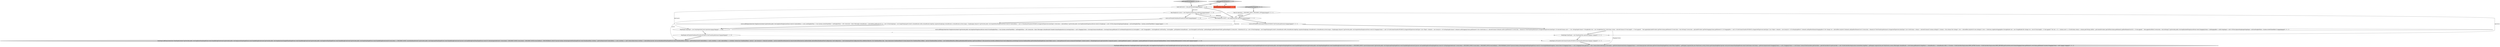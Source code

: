 digraph {
0 [style = filled, label = "final DragSource source = new DragSource(dndControl,operations)@@@5@@@['1', '1', '0']", fillcolor = white, shape = ellipse image = "AAA0AAABBB1BBB"];
3 [style = filled, label = "addDragAndDropSupport['1', '0', '0']", fillcolor = lightgray, shape = diamond image = "AAA0AAABBB1BBB"];
11 [style = filled, label = "DropTarget dropTarget = new DropTarget(this,operations)@@@112@@@['0', '0', '1']", fillcolor = white, shape = ellipse image = "AAA0AAABBB3BBB"];
13 [style = filled, label = "dropTarget.addDropListener(new DropTargetListener(){@Override public void dragEnter(DropTargetEvent event){handleDragEvent(event)}@Override public void dragLeave(DropTargetEvent event){handleDragEvent(event)}@Override public void dragOperationChanged(DropTargetEvent event){handleDragEvent(event)}@Override public void dragOver(DropTargetEvent event){handleDragEvent(event)}@Override public void drop(DropTargetEvent event){handleDragEvent(event)if (event.detail == DND.DROP_MOVE) {moveColumns(event)}}@Override public void dropAccept(DropTargetEvent event){handleDragEvent(event)}private void handleDragEvent(DropTargetEvent event){if (!isDropSupported(event)) {event.detail = DND.DROP_NONE}{event.detail = DND.DROP_MOVE}event.feedback = DND.FEEDBACK_SELECT}private boolean isDropSupported(DropTargetEvent event){if (!hoveringOnHeaderDragArea) {return false}if (draggingColumn == null || draggingColumn.getGrid() != this) {return false}GridColumn overColumn = getOverColumn(event)return draggingColumn != overColumn}private GridColumn getOverColumn(DropTargetEvent event){Point dragPoint = getDisplay().map(null,this,new Point(event.x,event.y))return getColumn(dragPoint)}private void moveColumns(DropTargetEvent event){GridColumn overColumn = getOverColumn(event)if (draggingColumn == null || draggingColumn == overColumn) {return}IGridController gridController = getGridController()if (gridController != null) {IGridController.DropLocation locationPoint dropPoint = getDisplay().map(null,this,new Point(event.x,event.y))Rectangle columnBounds = overColumn.getBounds()if (dropPoint.x > columnBounds.x + columnBounds.width / 2) {location = IGridController.DropLocation.DROP_AFTER}{location = IGridController.DropLocation.DROP_BEFORE}gridController.moveColumn(draggingColumn.getElement(),overColumn.getElement(),location)}draggingColumn = null}})@@@114@@@['0', '0', '1']", fillcolor = lightgray, shape = ellipse image = "AAA0AAABBB3BBB"];
14 [style = filled, label = "final int operations = DND.DROP_MOVE | DND.DROP_COPY@@@3@@@['0', '0', '1']", fillcolor = white, shape = ellipse image = "AAA0AAABBB3BBB"];
4 [style = filled, label = "Label dndControl = item.getTitleLabel()@@@3@@@['1', '1', '0']", fillcolor = white, shape = ellipse image = "AAA0AAABBB1BBB"];
6 [style = filled, label = "DashboardItem item@@@2@@@['1', '1', '0']", fillcolor = tomato, shape = box image = "AAA0AAABBB1BBB"];
17 [style = filled, label = "source.addDragListener(new DragSourceListener(){@Override public void dragStart(DragSourceEvent event){if (lastDragEndTime > 0 && System.currentTimeMillis() - lastDragEndTime < 100) {event.doit = false}{Rectangle columnBoundsif (headerColumnDragStarted && hoveringColumn != null) {draggingColumn = hoveringColumncolumnBounds = hoveringColumn.getBounds()}if (rowHeaderDragStarted && hoveringRow != null) {draggingRow = hoveringRowint rowFromTop = hoveringRow - getTopIndex()columnBounds = new Rectangle(0,rowFromTop * getItemHeight(),getRowHeaderWidth(),getItemHeight())}{event.doit = falsereturn}GC gc = new GC(this)dragImage = new Image(Display.getCurrent(),columnBounds.width,columnBounds.height)gc.copyArea(dragImage,columnBounds.x,columnBounds.y)event.image = dragImagegc.dispose()}}@Override public void dragSetData(DragSourceEvent event){if (draggingColumn != null) {if (GridColumnTransfer.INSTANCE.isSupportedType(event.dataType)) {List<Object> elements = new ArrayList<>()if (isDragSingleColumn()) {elements.add(draggingColumn.getElement())}{for (GridColumn col : selectedColumns){elements.add(col.getElement())}}event.data = elements}if (TextTransfer.getInstance().isSupportedType(event.dataType)) {if (selectedColumns.size() > 1 && !isDragSingleColumn()) {StringBuilder text = new StringBuilder()for (GridColumn column : selectedColumns){if (text.length() > 0) text.append(\", \")text.append(getLabelProvider().getText(column.getElement()))}event.data = text.toString()}{event.data = getLabelProvider().getText(draggingColumn.getElement())}}}if (draggingRow != null) {if (GridColumnTransfer.INSTANCE.isSupportedType(event.dataType)) {List<Object> elements = new ArrayList<>()if (isDragSingleRow()) {elements.add(getRowElement(draggingRow))}{for (Integer row : selectedRows.keySet()){elements.add(getRowElement(row))}}event.data = elements}if (TextTransfer.getInstance().isSupportedType(event.dataType)) {List<GridColumn> columns = selectedColumnsif (columns.isEmpty()) {columns = this.columns}Set<Integer> rows = selectedRows.keySet()if (rows.isEmpty()) {rows = Collections.singleton(draggingRow)}StringBuilder text = new StringBuilder()for (Integer row : rows){if (text.length() > 0) text.append(\"\")for (int i = 0 i < columns.size() i++){GridColumn column = columns.get(i)String cellText = getContentProvider().getCellText(column.getElement(),getRowElement(row))if (i > 0) text.append(\", \")text.append(cellText)}}event.data = text.toString()}}}@Override public void dragFinished(DragSourceEvent event){draggingColumn = nulldraggingRow = nullif (dragImage != null) {UIUtils.dispose(dragImage)dragImage = null}lastDragEndTime = System.currentTimeMillis()}})@@@6@@@['0', '0', '1']", fillcolor = white, shape = ellipse image = "AAA0AAABBB3BBB"];
2 [style = filled, label = "source.setTransfer(DashboardTransfer.INSTANCE)@@@6@@@['1', '1', '0']", fillcolor = white, shape = ellipse image = "AAA0AAABBB1BBB"];
15 [style = filled, label = "dropTarget.setTransfer(GridColumnTransfer.INSTANCE,TextTransfer.getInstance())@@@113@@@['0', '0', '1']", fillcolor = white, shape = ellipse image = "AAA0AAABBB3BBB"];
5 [style = filled, label = "final DragSource source = new DragSource(this,operations)@@@4@@@['1', '1', '1']", fillcolor = white, shape = ellipse image = "AAA0AAABBB1BBB"];
9 [style = filled, label = "DropTarget dropTarget = new DropTarget(dndControl,operations)@@@39@@@['1', '1', '0']", fillcolor = white, shape = ellipse image = "AAA0AAABBB1BBB"];
8 [style = filled, label = "source.addDragListener(new DragSourceListener(){@Override public void dragStart(DragSourceEvent event){if (selectedItem == null || lastDragEndTime > 0 && System.currentTimeMillis() - lastDragEndTime < 100) {event.doit = false}{Rectangle columnBounds = selectedItem.getBounds()GC gc = new GC(this)dragImage = new Image(Display.getCurrent(),columnBounds.width,columnBounds.height)gc.copyArea(dragImage,columnBounds.x,columnBounds.y)event.image = dragImagegc.dispose()}}@Override public void dragSetData(DragSourceEvent event){if (selectedItem != null) {if (DashboardTransfer.INSTANCE.isSupportedType(event.dataType)) {event.data = selectedItem}}}@Override public void dragFinished(DragSourceEvent event){if (dragImage != null) {UIUtils.dispose(dragImage)dragImage = null}lastDragEndTime = System.currentTimeMillis()}})@@@7@@@['1', '1', '0']", fillcolor = white, shape = ellipse image = "AAA0AAABBB1BBB"];
12 [style = filled, label = "addDragAndDropSupport['0', '0', '1']", fillcolor = lightgray, shape = diamond image = "AAA0AAABBB3BBB"];
10 [style = filled, label = "addDragAndDropSupport['0', '1', '0']", fillcolor = lightgray, shape = diamond image = "AAA0AAABBB2BBB"];
7 [style = filled, label = "dropTarget.addDropListener(new DropTargetListener(){@Override public void dragEnter(DropTargetEvent event){handleDragEvent(event)}@Override public void dragLeave(DropTargetEvent event){handleDragEvent(event)}@Override public void dragOperationChanged(DropTargetEvent event){handleDragEvent(event)}@Override public void dragOver(DropTargetEvent event){handleDragEvent(event)}@Override public void drop(DropTargetEvent event){handleDragEvent(event)if (event.detail == DND.DROP_MOVE) {moveDashboard(event)}}@Override public void dropAccept(DropTargetEvent event){handleDragEvent(event)}private void handleDragEvent(DropTargetEvent event){if (!isDropSupported(event)) {event.detail = DND.DROP_NONE}{event.detail = DND.DROP_MOVE}event.feedback = DND.FEEDBACK_SELECT}private boolean isDropSupported(DropTargetEvent event){DashboardItem overItem = getOverItem(event)if (selectedItem == null || overItem == null) {return false}return overItem != selectedItem}private void moveDashboard(DropTargetEvent event){DashboardItem overItem = getOverItem(event)if (selectedItem == null || overItem == null || selectedItem == overItem) {return}List<DashboardItem> newList = new ArrayList<>(items)int newIndex = newList.indexOf(overItem)newList.remove(selectedItem)newList.add(newIndex,selectedItem)DashboardViewConfiguration viewConfiguration = viewContainer.getViewConfiguration()this.setRedraw(false)try {for (DashboardItem item : items.toArray(new DashboardItem(((()){item.dispose()}for (DashboardItem oldItem : newList){DashboardItem newItem = new DashboardItem(this,oldItem.getDashboardId())newItem.copyFrom(oldItem)}}{this.layout(true,true)this.setRedraw(true)}viewConfiguration.saveSettings()}private DashboardItem getOverItem(DropTargetEvent event){Object source = event.getSource()if (source instanceof DropTarget) {Control control = ((DropTarget)source).getControl()for (Composite parent = control.getParent() parent != null parent = parent.getParent()){if (parent instanceof DashboardItem) {return (DashboardItem)parent}}}return null}})@@@41@@@['1', '1', '0']", fillcolor = lightgray, shape = ellipse image = "AAA0AAABBB1BBB"];
16 [style = filled, label = "source.setTransfer(GridColumnTransfer.INSTANCE,TextTransfer.getInstance())@@@5@@@['0', '0', '1']", fillcolor = white, shape = ellipse image = "AAA0AAABBB3BBB"];
1 [style = filled, label = "dropTarget.setTransfer(DashboardTransfer.INSTANCE,TextTransfer.getInstance())@@@40@@@['1', '1', '0']", fillcolor = white, shape = ellipse image = "AAA0AAABBB1BBB"];
14->5 [style = bold, label=""];
9->11 [style = dashed, label="0"];
8->9 [style = bold, label=""];
4->9 [style = solid, label="dndControl"];
5->0 [style = solid, label="operations"];
12->14 [style = bold, label=""];
4->5 [style = bold, label=""];
4->0 [style = solid, label="dndControl"];
11->15 [style = bold, label=""];
5->9 [style = solid, label="operations"];
0->5 [style = dashed, label="0"];
2->8 [style = bold, label=""];
2->16 [style = dashed, label="0"];
5->0 [style = bold, label=""];
10->4 [style = bold, label=""];
17->13 [style = solid, label="draggingColumn"];
3->6 [style = dotted, label="true"];
15->13 [style = bold, label=""];
17->11 [style = bold, label=""];
1->15 [style = dashed, label="0"];
10->6 [style = dotted, label="true"];
16->17 [style = bold, label=""];
0->2 [style = bold, label=""];
1->7 [style = bold, label=""];
14->5 [style = solid, label="operations"];
9->1 [style = bold, label=""];
14->11 [style = solid, label="operations"];
5->16 [style = bold, label=""];
3->4 [style = bold, label=""];
0->7 [style = solid, label="source"];
}
